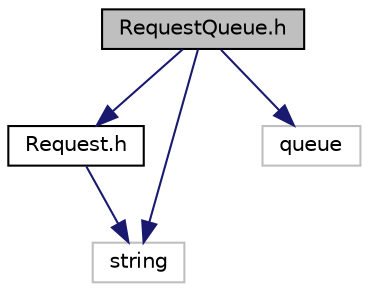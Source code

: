 digraph "RequestQueue.h"
{
 // LATEX_PDF_SIZE
  edge [fontname="Helvetica",fontsize="10",labelfontname="Helvetica",labelfontsize="10"];
  node [fontname="Helvetica",fontsize="10",shape=record];
  Node1 [label="RequestQueue.h",height=0.2,width=0.4,color="black", fillcolor="grey75", style="filled", fontcolor="black",tooltip="Defines the RequestQueue class."];
  Node1 -> Node2 [color="midnightblue",fontsize="10",style="solid",fontname="Helvetica"];
  Node2 [label="Request.h",height=0.2,width=0.4,color="black", fillcolor="white", style="filled",URL="$Request_8h.html",tooltip="Declares the Request data struct."];
  Node2 -> Node3 [color="midnightblue",fontsize="10",style="solid",fontname="Helvetica"];
  Node3 [label="string",height=0.2,width=0.4,color="grey75", fillcolor="white", style="filled",tooltip=" "];
  Node1 -> Node4 [color="midnightblue",fontsize="10",style="solid",fontname="Helvetica"];
  Node4 [label="queue",height=0.2,width=0.4,color="grey75", fillcolor="white", style="filled",tooltip=" "];
  Node1 -> Node3 [color="midnightblue",fontsize="10",style="solid",fontname="Helvetica"];
}

